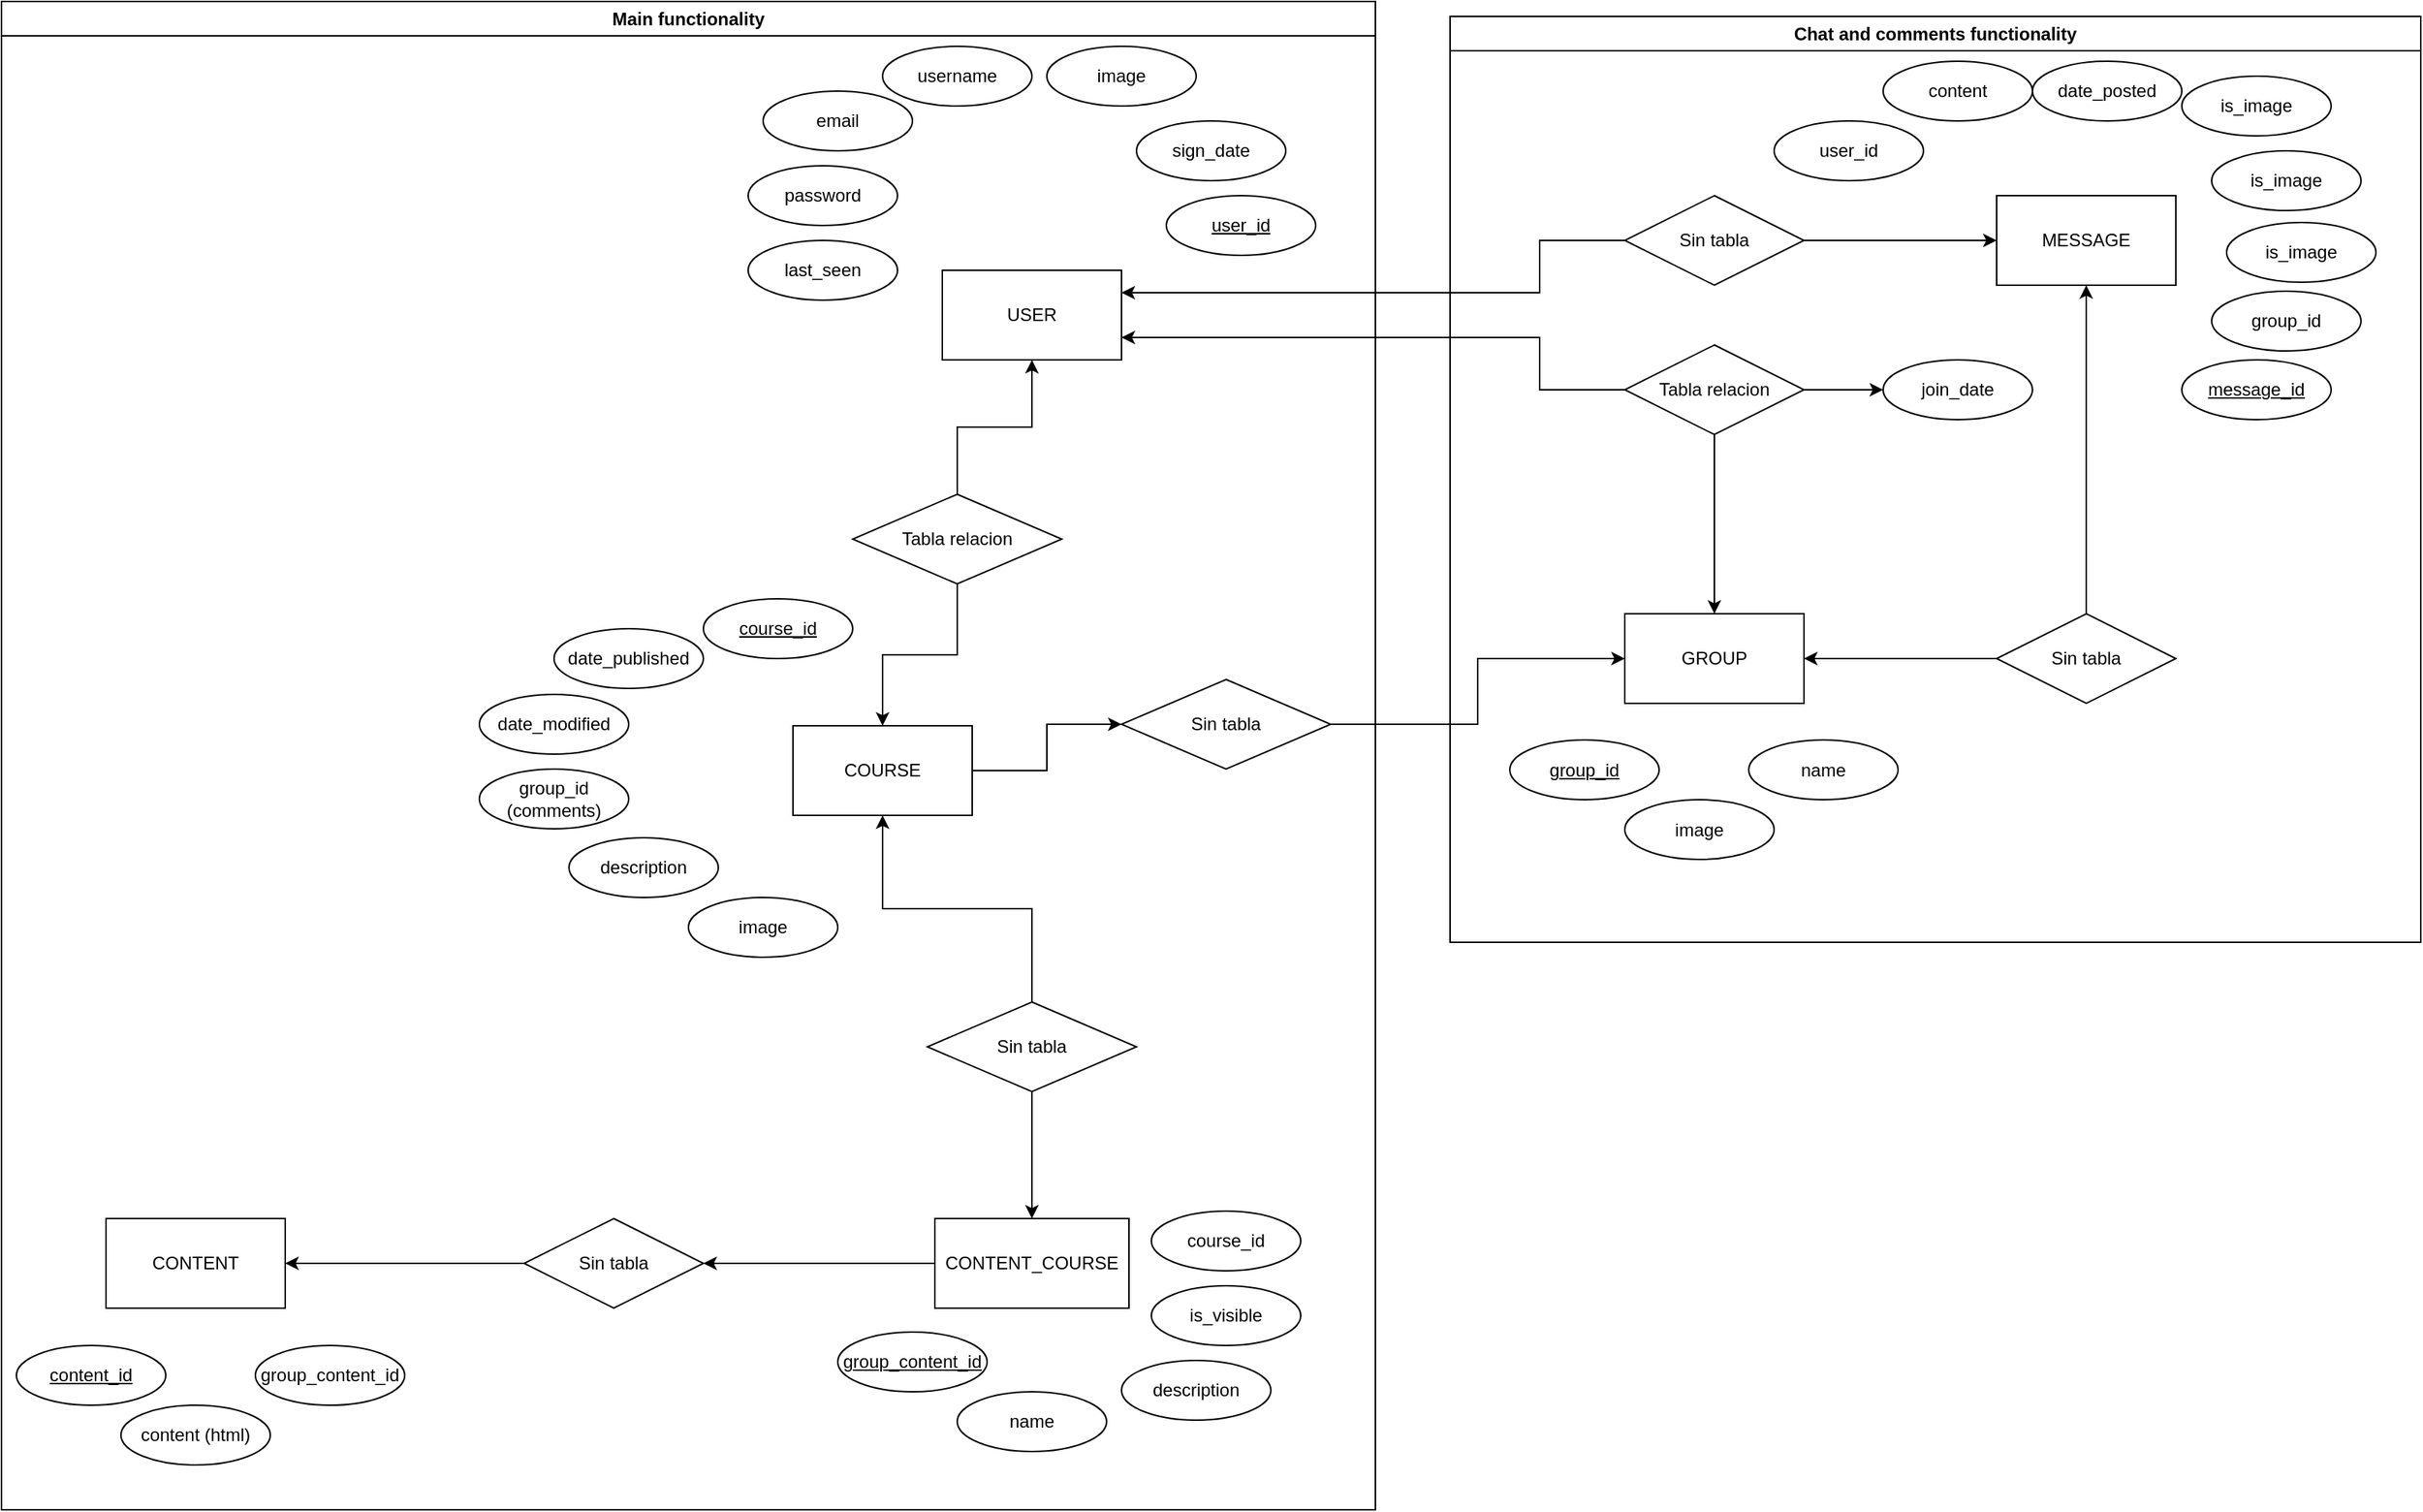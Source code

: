 <mxfile version="20.8.16" type="device"><diagram name="Página-1" id="qHff-LIplS01SzTiZvIz"><mxGraphModel dx="1615" dy="755" grid="1" gridSize="10" guides="1" tooltips="1" connect="1" arrows="1" fold="1" page="1" pageScale="1" pageWidth="827" pageHeight="1169" math="0" shadow="0"><root><mxCell id="0"/><mxCell id="1" parent="0"/><mxCell id="7ePOUIb0vqmFJjI-JIe1-1" value="Chat and comments functionality" style="swimlane;whiteSpace=wrap;html=1;" parent="1" vertex="1"><mxGeometry x="980" y="80" width="650" height="620" as="geometry"/></mxCell><mxCell id="7ePOUIb0vqmFJjI-JIe1-2" value="GROUP" style="rounded=0;whiteSpace=wrap;html=1;" parent="7ePOUIb0vqmFJjI-JIe1-1" vertex="1"><mxGeometry x="117" y="400" width="120" height="60" as="geometry"/></mxCell><mxCell id="7ePOUIb0vqmFJjI-JIe1-3" value="MESSAGE" style="rounded=0;whiteSpace=wrap;html=1;" parent="7ePOUIb0vqmFJjI-JIe1-1" vertex="1"><mxGeometry x="366" y="120" width="120" height="60" as="geometry"/></mxCell><mxCell id="7ePOUIb0vqmFJjI-JIe1-4" value="user_id" style="ellipse;whiteSpace=wrap;html=1;align=center;" parent="7ePOUIb0vqmFJjI-JIe1-1" vertex="1"><mxGeometry x="217" y="70" width="100" height="40" as="geometry"/></mxCell><mxCell id="7ePOUIb0vqmFJjI-JIe1-5" value="image" style="ellipse;whiteSpace=wrap;html=1;align=center;" parent="7ePOUIb0vqmFJjI-JIe1-1" vertex="1"><mxGeometry x="117" y="524.5" width="100" height="40" as="geometry"/></mxCell><mxCell id="7ePOUIb0vqmFJjI-JIe1-6" value="group_id" style="ellipse;whiteSpace=wrap;html=1;align=center;fontStyle=4;" parent="7ePOUIb0vqmFJjI-JIe1-1" vertex="1"><mxGeometry x="40" y="484.5" width="100" height="40" as="geometry"/></mxCell><mxCell id="7ePOUIb0vqmFJjI-JIe1-7" value="message_id" style="ellipse;whiteSpace=wrap;html=1;align=center;fontStyle=4;" parent="7ePOUIb0vqmFJjI-JIe1-1" vertex="1"><mxGeometry x="490" y="230" width="100" height="40" as="geometry"/></mxCell><mxCell id="7ePOUIb0vqmFJjI-JIe1-8" value="group_id" style="ellipse;whiteSpace=wrap;html=1;align=center;" parent="7ePOUIb0vqmFJjI-JIe1-1" vertex="1"><mxGeometry x="510" y="184" width="100" height="40" as="geometry"/></mxCell><mxCell id="7ePOUIb0vqmFJjI-JIe1-9" value="content" style="ellipse;whiteSpace=wrap;html=1;align=center;" parent="7ePOUIb0vqmFJjI-JIe1-1" vertex="1"><mxGeometry x="290" y="30" width="100" height="40" as="geometry"/></mxCell><mxCell id="7ePOUIb0vqmFJjI-JIe1-10" value="is_image" style="ellipse;whiteSpace=wrap;html=1;align=center;" parent="7ePOUIb0vqmFJjI-JIe1-1" vertex="1"><mxGeometry x="490" y="40" width="100" height="40" as="geometry"/></mxCell><mxCell id="7ePOUIb0vqmFJjI-JIe1-12" value="name" style="ellipse;whiteSpace=wrap;html=1;align=center;" parent="7ePOUIb0vqmFJjI-JIe1-1" vertex="1"><mxGeometry x="200" y="484.5" width="100" height="40" as="geometry"/></mxCell><mxCell id="7ePOUIb0vqmFJjI-JIe1-44" style="edgeStyle=orthogonalEdgeStyle;rounded=0;orthogonalLoop=1;jettySize=auto;html=1;entryX=0;entryY=0.5;entryDx=0;entryDy=0;" parent="7ePOUIb0vqmFJjI-JIe1-1" source="7ePOUIb0vqmFJjI-JIe1-41" target="7ePOUIb0vqmFJjI-JIe1-3" edge="1"><mxGeometry relative="1" as="geometry"/></mxCell><mxCell id="7ePOUIb0vqmFJjI-JIe1-41" value="Sin tabla" style="shape=rhombus;perimeter=rhombusPerimeter;whiteSpace=wrap;html=1;align=center;" parent="7ePOUIb0vqmFJjI-JIe1-1" vertex="1"><mxGeometry x="117" y="120" width="120" height="60" as="geometry"/></mxCell><mxCell id="7ePOUIb0vqmFJjI-JIe1-50" style="edgeStyle=orthogonalEdgeStyle;rounded=0;orthogonalLoop=1;jettySize=auto;html=1;exitX=0.5;exitY=1;exitDx=0;exitDy=0;entryX=0.5;entryY=0;entryDx=0;entryDy=0;" parent="7ePOUIb0vqmFJjI-JIe1-1" source="7ePOUIb0vqmFJjI-JIe1-45" target="7ePOUIb0vqmFJjI-JIe1-2" edge="1"><mxGeometry relative="1" as="geometry"/></mxCell><mxCell id="eCP4CFwWcpN8xjfCMws9-47" style="edgeStyle=orthogonalEdgeStyle;rounded=0;orthogonalLoop=1;jettySize=auto;html=1;entryX=0;entryY=0.5;entryDx=0;entryDy=0;" parent="7ePOUIb0vqmFJjI-JIe1-1" source="7ePOUIb0vqmFJjI-JIe1-45" target="eCP4CFwWcpN8xjfCMws9-46" edge="1"><mxGeometry relative="1" as="geometry"/></mxCell><mxCell id="7ePOUIb0vqmFJjI-JIe1-45" value="Tabla relacion" style="shape=rhombus;perimeter=rhombusPerimeter;whiteSpace=wrap;html=1;align=center;" parent="7ePOUIb0vqmFJjI-JIe1-1" vertex="1"><mxGeometry x="117" y="220" width="120" height="60" as="geometry"/></mxCell><mxCell id="7ePOUIb0vqmFJjI-JIe1-55" style="edgeStyle=orthogonalEdgeStyle;rounded=0;orthogonalLoop=1;jettySize=auto;html=1;entryX=1;entryY=0.5;entryDx=0;entryDy=0;" parent="7ePOUIb0vqmFJjI-JIe1-1" source="7ePOUIb0vqmFJjI-JIe1-52" target="7ePOUIb0vqmFJjI-JIe1-2" edge="1"><mxGeometry relative="1" as="geometry"/></mxCell><mxCell id="7ePOUIb0vqmFJjI-JIe1-56" style="edgeStyle=orthogonalEdgeStyle;rounded=0;orthogonalLoop=1;jettySize=auto;html=1;entryX=0.5;entryY=1;entryDx=0;entryDy=0;" parent="7ePOUIb0vqmFJjI-JIe1-1" source="7ePOUIb0vqmFJjI-JIe1-52" target="7ePOUIb0vqmFJjI-JIe1-3" edge="1"><mxGeometry relative="1" as="geometry"/></mxCell><mxCell id="7ePOUIb0vqmFJjI-JIe1-52" value="Sin tabla" style="shape=rhombus;perimeter=rhombusPerimeter;whiteSpace=wrap;html=1;align=center;" parent="7ePOUIb0vqmFJjI-JIe1-1" vertex="1"><mxGeometry x="366" y="400" width="120" height="60" as="geometry"/></mxCell><mxCell id="eCP4CFwWcpN8xjfCMws9-43" value="is_image" style="ellipse;whiteSpace=wrap;html=1;align=center;" parent="7ePOUIb0vqmFJjI-JIe1-1" vertex="1"><mxGeometry x="520" y="138" width="100" height="40" as="geometry"/></mxCell><mxCell id="eCP4CFwWcpN8xjfCMws9-44" value="is_image" style="ellipse;whiteSpace=wrap;html=1;align=center;" parent="7ePOUIb0vqmFJjI-JIe1-1" vertex="1"><mxGeometry x="510" y="90" width="100" height="40" as="geometry"/></mxCell><mxCell id="eCP4CFwWcpN8xjfCMws9-45" value="date_posted" style="ellipse;whiteSpace=wrap;html=1;align=center;" parent="7ePOUIb0vqmFJjI-JIe1-1" vertex="1"><mxGeometry x="390" y="30" width="100" height="40" as="geometry"/></mxCell><mxCell id="eCP4CFwWcpN8xjfCMws9-46" value="join_date" style="ellipse;whiteSpace=wrap;html=1;align=center;" parent="7ePOUIb0vqmFJjI-JIe1-1" vertex="1"><mxGeometry x="290" y="230" width="100" height="40" as="geometry"/></mxCell><mxCell id="7ePOUIb0vqmFJjI-JIe1-13" value="Main functionality" style="swimlane;whiteSpace=wrap;html=1;" parent="1" vertex="1"><mxGeometry x="10" y="70" width="920" height="1010" as="geometry"/></mxCell><mxCell id="7ePOUIb0vqmFJjI-JIe1-15" value="USER" style="rounded=0;whiteSpace=wrap;html=1;" parent="7ePOUIb0vqmFJjI-JIe1-13" vertex="1"><mxGeometry x="630" y="180" width="120" height="60" as="geometry"/></mxCell><mxCell id="7ePOUIb0vqmFJjI-JIe1-16" style="edgeStyle=orthogonalEdgeStyle;rounded=0;orthogonalLoop=1;jettySize=auto;html=1;exitX=0;exitY=0.5;exitDx=0;exitDy=0;entryX=1;entryY=0.5;entryDx=0;entryDy=0;" parent="7ePOUIb0vqmFJjI-JIe1-13" source="7ePOUIb0vqmFJjI-JIe1-17" target="7ePOUIb0vqmFJjI-JIe1-35" edge="1"><mxGeometry relative="1" as="geometry"/></mxCell><mxCell id="7ePOUIb0vqmFJjI-JIe1-17" value="CONTENT_COURSE" style="rounded=0;whiteSpace=wrap;html=1;" parent="7ePOUIb0vqmFJjI-JIe1-13" vertex="1"><mxGeometry x="625" y="815" width="130" height="60" as="geometry"/></mxCell><mxCell id="7ePOUIb0vqmFJjI-JIe1-19" value="password" style="ellipse;whiteSpace=wrap;html=1;align=center;" parent="7ePOUIb0vqmFJjI-JIe1-13" vertex="1"><mxGeometry x="500" y="110" width="100" height="40" as="geometry"/></mxCell><mxCell id="7ePOUIb0vqmFJjI-JIe1-20" value="email" style="ellipse;whiteSpace=wrap;html=1;align=center;" parent="7ePOUIb0vqmFJjI-JIe1-13" vertex="1"><mxGeometry x="510" y="60" width="100" height="40" as="geometry"/></mxCell><mxCell id="7ePOUIb0vqmFJjI-JIe1-21" value="username" style="ellipse;whiteSpace=wrap;html=1;align=center;" parent="7ePOUIb0vqmFJjI-JIe1-13" vertex="1"><mxGeometry x="590" y="30" width="100" height="40" as="geometry"/></mxCell><mxCell id="7ePOUIb0vqmFJjI-JIe1-22" value="sign_date" style="ellipse;whiteSpace=wrap;html=1;align=center;" parent="7ePOUIb0vqmFJjI-JIe1-13" vertex="1"><mxGeometry x="760" y="80" width="100" height="40" as="geometry"/></mxCell><mxCell id="7ePOUIb0vqmFJjI-JIe1-27" value="CONTENT" style="rounded=0;whiteSpace=wrap;html=1;" parent="7ePOUIb0vqmFJjI-JIe1-13" vertex="1"><mxGeometry x="70" y="815" width="120" height="60" as="geometry"/></mxCell><mxCell id="7ePOUIb0vqmFJjI-JIe1-29" value="user_id" style="ellipse;whiteSpace=wrap;html=1;align=center;fontStyle=4;" parent="7ePOUIb0vqmFJjI-JIe1-13" vertex="1"><mxGeometry x="780" y="130" width="100" height="40" as="geometry"/></mxCell><mxCell id="7ePOUIb0vqmFJjI-JIe1-32" value="group_content_id" style="ellipse;whiteSpace=wrap;html=1;align=center;fontStyle=4;" parent="7ePOUIb0vqmFJjI-JIe1-13" vertex="1"><mxGeometry x="560" y="891" width="100" height="40" as="geometry"/></mxCell><mxCell id="7ePOUIb0vqmFJjI-JIe1-33" value="content_id" style="ellipse;whiteSpace=wrap;html=1;align=center;fontStyle=4;" parent="7ePOUIb0vqmFJjI-JIe1-13" vertex="1"><mxGeometry x="10" y="900" width="100" height="40" as="geometry"/></mxCell><mxCell id="7ePOUIb0vqmFJjI-JIe1-34" style="edgeStyle=orthogonalEdgeStyle;rounded=0;orthogonalLoop=1;jettySize=auto;html=1;entryX=1;entryY=0.5;entryDx=0;entryDy=0;" parent="7ePOUIb0vqmFJjI-JIe1-13" source="7ePOUIb0vqmFJjI-JIe1-35" target="7ePOUIb0vqmFJjI-JIe1-27" edge="1"><mxGeometry relative="1" as="geometry"/></mxCell><mxCell id="7ePOUIb0vqmFJjI-JIe1-35" value="Sin tabla" style="shape=rhombus;perimeter=rhombusPerimeter;whiteSpace=wrap;html=1;align=center;" parent="7ePOUIb0vqmFJjI-JIe1-13" vertex="1"><mxGeometry x="350" y="815" width="120" height="60" as="geometry"/></mxCell><mxCell id="7ePOUIb0vqmFJjI-JIe1-40" value="content (html)" style="ellipse;whiteSpace=wrap;html=1;align=center;" parent="7ePOUIb0vqmFJjI-JIe1-13" vertex="1"><mxGeometry x="80" y="940" width="100" height="40" as="geometry"/></mxCell><mxCell id="eCP4CFwWcpN8xjfCMws9-35" style="edgeStyle=orthogonalEdgeStyle;rounded=0;orthogonalLoop=1;jettySize=auto;html=1;exitX=1;exitY=0.5;exitDx=0;exitDy=0;entryX=0;entryY=0.5;entryDx=0;entryDy=0;" parent="7ePOUIb0vqmFJjI-JIe1-13" source="eCP4CFwWcpN8xjfCMws9-2" target="eCP4CFwWcpN8xjfCMws9-34" edge="1"><mxGeometry relative="1" as="geometry"/></mxCell><mxCell id="eCP4CFwWcpN8xjfCMws9-2" value="COURSE" style="rounded=0;whiteSpace=wrap;html=1;" parent="7ePOUIb0vqmFJjI-JIe1-13" vertex="1"><mxGeometry x="530" y="485" width="120" height="60" as="geometry"/></mxCell><mxCell id="eCP4CFwWcpN8xjfCMws9-6" style="edgeStyle=orthogonalEdgeStyle;rounded=0;orthogonalLoop=1;jettySize=auto;html=1;exitX=0.5;exitY=1;exitDx=0;exitDy=0;entryX=0.5;entryY=0;entryDx=0;entryDy=0;" parent="7ePOUIb0vqmFJjI-JIe1-13" source="eCP4CFwWcpN8xjfCMws9-3" target="eCP4CFwWcpN8xjfCMws9-2" edge="1"><mxGeometry relative="1" as="geometry"/></mxCell><mxCell id="eCP4CFwWcpN8xjfCMws9-32" style="edgeStyle=orthogonalEdgeStyle;rounded=0;orthogonalLoop=1;jettySize=auto;html=1;exitX=0.5;exitY=0;exitDx=0;exitDy=0;entryX=0.5;entryY=1;entryDx=0;entryDy=0;" parent="7ePOUIb0vqmFJjI-JIe1-13" source="eCP4CFwWcpN8xjfCMws9-3" target="7ePOUIb0vqmFJjI-JIe1-15" edge="1"><mxGeometry relative="1" as="geometry"/></mxCell><mxCell id="eCP4CFwWcpN8xjfCMws9-3" value="Tabla relacion" style="shape=rhombus;perimeter=rhombusPerimeter;whiteSpace=wrap;html=1;align=center;" parent="7ePOUIb0vqmFJjI-JIe1-13" vertex="1"><mxGeometry x="570" y="330" width="140" height="60" as="geometry"/></mxCell><mxCell id="eCP4CFwWcpN8xjfCMws9-8" style="edgeStyle=orthogonalEdgeStyle;rounded=0;orthogonalLoop=1;jettySize=auto;html=1;exitX=0.5;exitY=1;exitDx=0;exitDy=0;entryX=0.5;entryY=0;entryDx=0;entryDy=0;" parent="7ePOUIb0vqmFJjI-JIe1-13" source="eCP4CFwWcpN8xjfCMws9-4" target="7ePOUIb0vqmFJjI-JIe1-17" edge="1"><mxGeometry relative="1" as="geometry"/></mxCell><mxCell id="eCP4CFwWcpN8xjfCMws9-9" style="edgeStyle=orthogonalEdgeStyle;rounded=0;orthogonalLoop=1;jettySize=auto;html=1;exitX=0.5;exitY=0;exitDx=0;exitDy=0;entryX=0.5;entryY=1;entryDx=0;entryDy=0;" parent="7ePOUIb0vqmFJjI-JIe1-13" source="eCP4CFwWcpN8xjfCMws9-4" target="eCP4CFwWcpN8xjfCMws9-2" edge="1"><mxGeometry relative="1" as="geometry"/></mxCell><mxCell id="eCP4CFwWcpN8xjfCMws9-4" value="Sin tabla" style="shape=rhombus;perimeter=rhombusPerimeter;whiteSpace=wrap;html=1;align=center;" parent="7ePOUIb0vqmFJjI-JIe1-13" vertex="1"><mxGeometry x="620" y="670" width="140" height="60" as="geometry"/></mxCell><mxCell id="eCP4CFwWcpN8xjfCMws9-10" value="name" style="ellipse;whiteSpace=wrap;html=1;align=center;" parent="7ePOUIb0vqmFJjI-JIe1-13" vertex="1"><mxGeometry x="640" y="931" width="100" height="40" as="geometry"/></mxCell><mxCell id="eCP4CFwWcpN8xjfCMws9-12" value="description" style="ellipse;whiteSpace=wrap;html=1;align=center;" parent="7ePOUIb0vqmFJjI-JIe1-13" vertex="1"><mxGeometry x="750" y="910" width="100" height="40" as="geometry"/></mxCell><mxCell id="eCP4CFwWcpN8xjfCMws9-28" value="course_id" style="ellipse;whiteSpace=wrap;html=1;align=center;fontStyle=4;" parent="7ePOUIb0vqmFJjI-JIe1-13" vertex="1"><mxGeometry x="470" y="400" width="100" height="40" as="geometry"/></mxCell><mxCell id="eCP4CFwWcpN8xjfCMws9-29" value="date_modified" style="ellipse;whiteSpace=wrap;html=1;align=center;" parent="7ePOUIb0vqmFJjI-JIe1-13" vertex="1"><mxGeometry x="320" y="464" width="100" height="40" as="geometry"/></mxCell><mxCell id="eCP4CFwWcpN8xjfCMws9-30" value="date_published" style="ellipse;whiteSpace=wrap;html=1;align=center;" parent="7ePOUIb0vqmFJjI-JIe1-13" vertex="1"><mxGeometry x="370" y="420" width="100" height="40" as="geometry"/></mxCell><mxCell id="eCP4CFwWcpN8xjfCMws9-33" value="group_id (comments)" style="ellipse;whiteSpace=wrap;html=1;align=center;" parent="7ePOUIb0vqmFJjI-JIe1-13" vertex="1"><mxGeometry x="320" y="514" width="100" height="40" as="geometry"/></mxCell><mxCell id="eCP4CFwWcpN8xjfCMws9-34" value="Sin tabla" style="shape=rhombus;perimeter=rhombusPerimeter;whiteSpace=wrap;html=1;align=center;" parent="7ePOUIb0vqmFJjI-JIe1-13" vertex="1"><mxGeometry x="750" y="454" width="140" height="60" as="geometry"/></mxCell><mxCell id="eCP4CFwWcpN8xjfCMws9-37" value="image" style="ellipse;whiteSpace=wrap;html=1;align=center;" parent="7ePOUIb0vqmFJjI-JIe1-13" vertex="1"><mxGeometry x="460" y="600" width="100" height="40" as="geometry"/></mxCell><mxCell id="eCP4CFwWcpN8xjfCMws9-38" value="description" style="ellipse;whiteSpace=wrap;html=1;align=center;" parent="7ePOUIb0vqmFJjI-JIe1-13" vertex="1"><mxGeometry x="380" y="560" width="100" height="40" as="geometry"/></mxCell><mxCell id="eCP4CFwWcpN8xjfCMws9-39" value="group_content_id" style="ellipse;whiteSpace=wrap;html=1;align=center;" parent="7ePOUIb0vqmFJjI-JIe1-13" vertex="1"><mxGeometry x="170" y="900" width="100" height="40" as="geometry"/></mxCell><mxCell id="eCP4CFwWcpN8xjfCMws9-40" value="is_visible" style="ellipse;whiteSpace=wrap;html=1;align=center;" parent="7ePOUIb0vqmFJjI-JIe1-13" vertex="1"><mxGeometry x="770" y="860" width="100" height="40" as="geometry"/></mxCell><mxCell id="eCP4CFwWcpN8xjfCMws9-41" value="course_id" style="ellipse;whiteSpace=wrap;html=1;align=center;" parent="7ePOUIb0vqmFJjI-JIe1-13" vertex="1"><mxGeometry x="770" y="810" width="100" height="40" as="geometry"/></mxCell><mxCell id="eCP4CFwWcpN8xjfCMws9-42" value="image" style="ellipse;whiteSpace=wrap;html=1;align=center;" parent="7ePOUIb0vqmFJjI-JIe1-13" vertex="1"><mxGeometry x="700" y="30" width="100" height="40" as="geometry"/></mxCell><mxCell id="c8B1y7tFctblaCF3NrLy-1" value="last_seen" style="ellipse;whiteSpace=wrap;html=1;align=center;" vertex="1" parent="7ePOUIb0vqmFJjI-JIe1-13"><mxGeometry x="500" y="160" width="100" height="40" as="geometry"/></mxCell><mxCell id="7ePOUIb0vqmFJjI-JIe1-48" style="edgeStyle=orthogonalEdgeStyle;rounded=0;orthogonalLoop=1;jettySize=auto;html=1;exitX=0;exitY=0.5;exitDx=0;exitDy=0;entryX=1;entryY=0.25;entryDx=0;entryDy=0;" parent="1" source="7ePOUIb0vqmFJjI-JIe1-41" target="7ePOUIb0vqmFJjI-JIe1-15" edge="1"><mxGeometry relative="1" as="geometry"><Array as="points"><mxPoint x="1040" y="230"/><mxPoint x="1040" y="265"/></Array></mxGeometry></mxCell><mxCell id="7ePOUIb0vqmFJjI-JIe1-57" style="edgeStyle=orthogonalEdgeStyle;rounded=0;orthogonalLoop=1;jettySize=auto;html=1;exitX=0;exitY=0.5;exitDx=0;exitDy=0;entryX=1;entryY=0.75;entryDx=0;entryDy=0;" parent="1" source="7ePOUIb0vqmFJjI-JIe1-45" target="7ePOUIb0vqmFJjI-JIe1-15" edge="1"><mxGeometry relative="1" as="geometry"><Array as="points"><mxPoint x="1040" y="330"/><mxPoint x="1040" y="295"/></Array></mxGeometry></mxCell><mxCell id="eCP4CFwWcpN8xjfCMws9-36" style="edgeStyle=orthogonalEdgeStyle;rounded=0;orthogonalLoop=1;jettySize=auto;html=1;entryX=0;entryY=0.5;entryDx=0;entryDy=0;" parent="1" source="eCP4CFwWcpN8xjfCMws9-34" target="7ePOUIb0vqmFJjI-JIe1-2" edge="1"><mxGeometry relative="1" as="geometry"/></mxCell></root></mxGraphModel></diagram></mxfile>